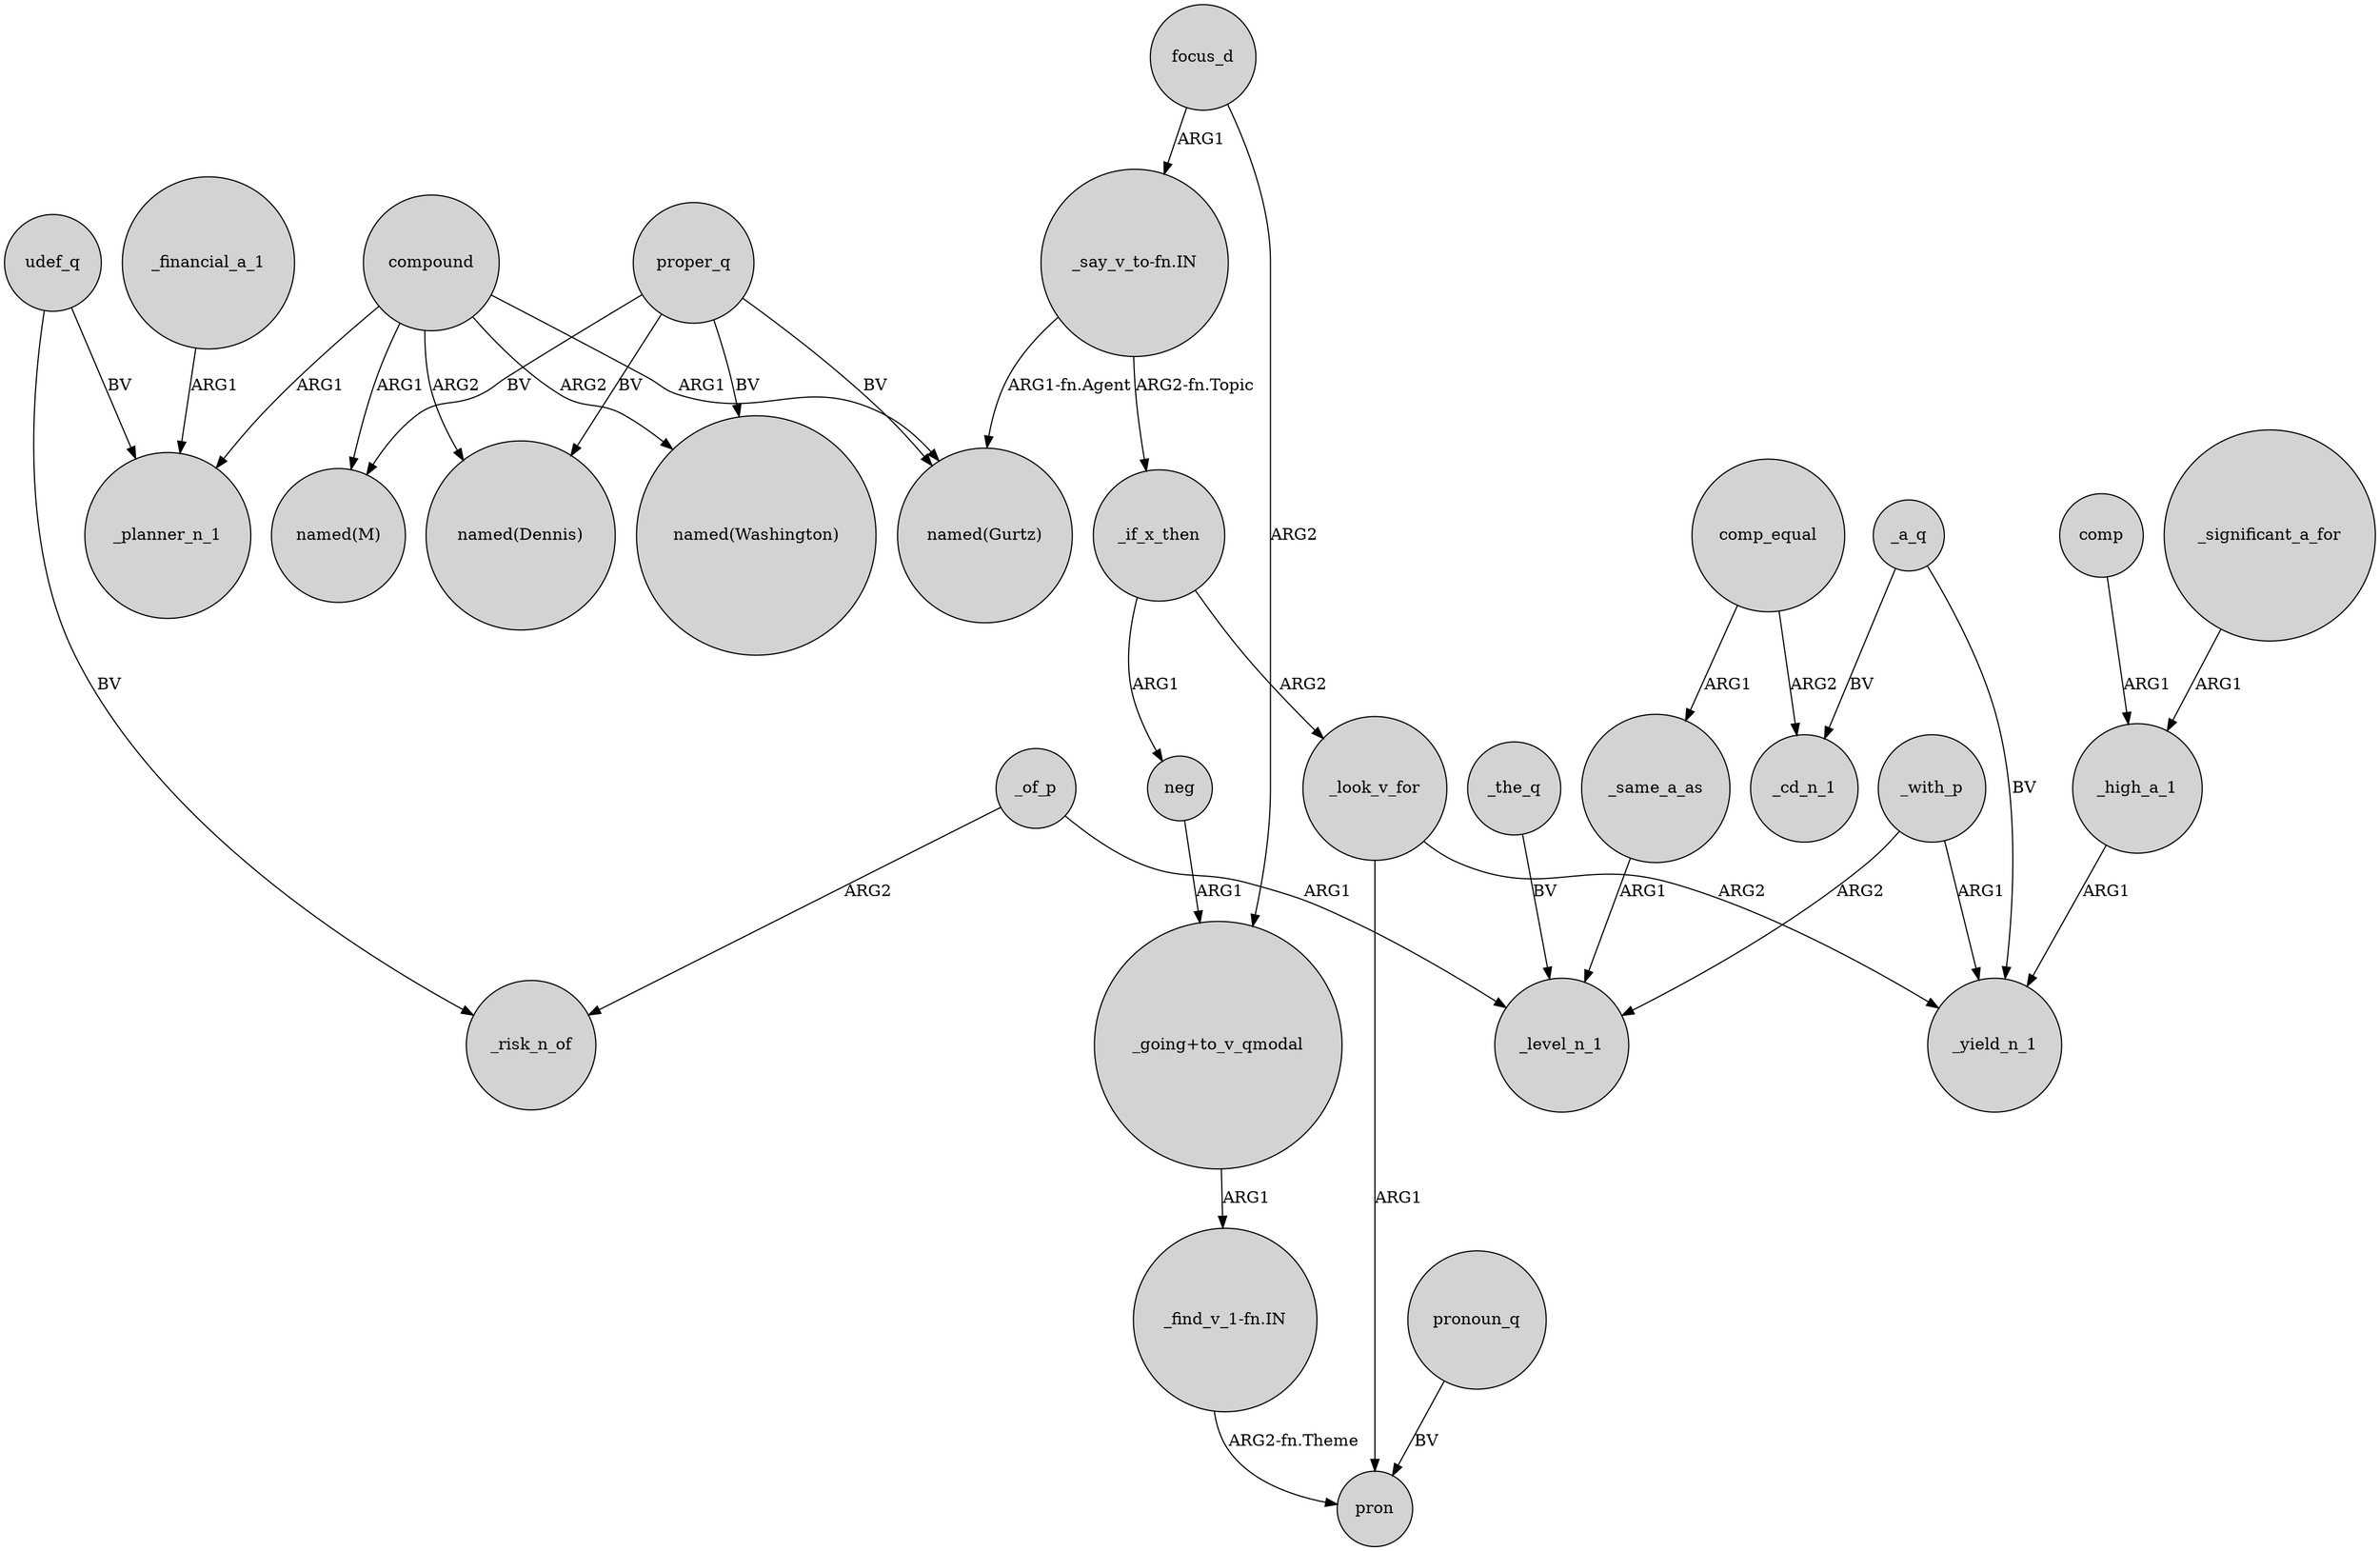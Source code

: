 digraph {
	node [shape=circle style=filled]
	udef_q -> _risk_n_of [label=BV]
	_if_x_then -> neg [label=ARG1]
	"_say_v_to-fn.IN" -> _if_x_then [label="ARG2-fn.Topic"]
	_with_p -> _level_n_1 [label=ARG2]
	_look_v_for -> _yield_n_1 [label=ARG2]
	comp_equal -> _cd_n_1 [label=ARG2]
	_if_x_then -> _look_v_for [label=ARG2]
	compound -> _planner_n_1 [label=ARG1]
	"_going+to_v_qmodal" -> "_find_v_1-fn.IN" [label=ARG1]
	_a_q -> _yield_n_1 [label=BV]
	comp -> _high_a_1 [label=ARG1]
	_the_q -> _level_n_1 [label=BV]
	compound -> "named(Dennis)" [label=ARG2]
	proper_q -> "named(M)" [label=BV]
	compound -> "named(Gurtz)" [label=ARG1]
	_significant_a_for -> _high_a_1 [label=ARG1]
	proper_q -> "named(Washington)" [label=BV]
	pronoun_q -> pron [label=BV]
	_look_v_for -> pron [label=ARG1]
	_a_q -> _cd_n_1 [label=BV]
	_same_a_as -> _level_n_1 [label=ARG1]
	neg -> "_going+to_v_qmodal" [label=ARG1]
	comp_equal -> _same_a_as [label=ARG1]
	compound -> "named(M)" [label=ARG1]
	"_say_v_to-fn.IN" -> "named(Gurtz)" [label="ARG1-fn.Agent"]
	_of_p -> _level_n_1 [label=ARG1]
	proper_q -> "named(Gurtz)" [label=BV]
	udef_q -> _planner_n_1 [label=BV]
	_high_a_1 -> _yield_n_1 [label=ARG1]
	"_find_v_1-fn.IN" -> pron [label="ARG2-fn.Theme"]
	_of_p -> _risk_n_of [label=ARG2]
	_financial_a_1 -> _planner_n_1 [label=ARG1]
	compound -> "named(Washington)" [label=ARG2]
	_with_p -> _yield_n_1 [label=ARG1]
	focus_d -> "_going+to_v_qmodal" [label=ARG2]
	proper_q -> "named(Dennis)" [label=BV]
	focus_d -> "_say_v_to-fn.IN" [label=ARG1]
}
